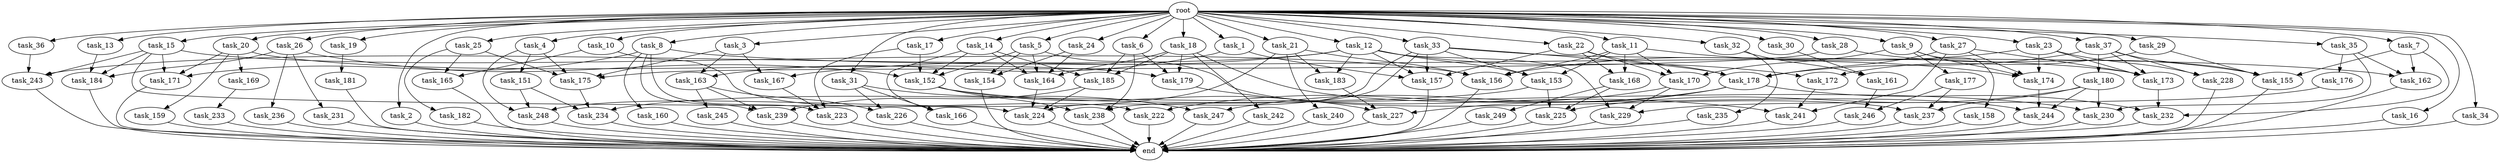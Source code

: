 digraph G {
  task_162 [size="10136122818.559999"];
  task_240 [size="773094113.280000"];
  task_15 [size="10.240000"];
  task_229 [size="21045339750.400002"];
  task_161 [size="15547781611.520000"];
  task_9 [size="10.240000"];
  task_163 [size="2748779069.440000"];
  task_183 [size="6270652252.160000"];
  task_4 [size="10.240000"];
  task_179 [size="9792525434.880001"];
  task_20 [size="10.240000"];
  task_166 [size="4294967296.000000"];
  task_13 [size="10.240000"];
  task_14 [size="10.240000"];
  task_174 [size="16922171146.240000"];
  task_32 [size="10.240000"];
  task_3 [size="10.240000"];
  task_159 [size="4209067950.080000"];
  task_5 [size="10.240000"];
  task_169 [size="4209067950.080000"];
  task_236 [size="2147483648.000000"];
  task_155 [size="18038862643.200001"];
  task_185 [size="7730941132.800000"];
  task_156 [size="10737418240.000000"];
  task_231 [size="2147483648.000000"];
  task_26 [size="10.240000"];
  task_28 [size="10.240000"];
  task_19 [size="10.240000"];
  task_158 [size="6957847019.520000"];
  task_175 [size="4638564679.680000"];
  task_233 [size="8589934592.000000"];
  task_2 [size="10.240000"];
  task_181 [size="773094113.280000"];
  task_172 [size="8589934592.000000"];
  task_7 [size="10.240000"];
  task_176 [size="773094113.280000"];
  task_25 [size="10.240000"];
  task_222 [size="15547781611.520000"];
  task_31 [size="10.240000"];
  task_232 [size="17179869184.000000"];
  task_1 [size="10.240000"];
  task_226 [size="3521873182.720000"];
  task_23 [size="10.240000"];
  task_238 [size="15204184227.840000"];
  task_237 [size="8933531975.680000"];
  task_154 [size="6270652252.160000"];
  task_29 [size="10.240000"];
  task_173 [size="14173392076.800001"];
  task_180 [size="4209067950.080000"];
  task_223 [size="5239860101.120000"];
  task_171 [size="6356551598.080000"];
  task_184 [size="5669356830.720000"];
  task_244 [size="3865470566.400000"];
  task_24 [size="10.240000"];
  task_18 [size="10.240000"];
  task_167 [size="6871947673.600000"];
  task_243 [size="12369505812.480000"];
  task_249 [size="5497558138.880000"];
  task_242 [size="1374389534.720000"];
  task_170 [size="13829794693.120001"];
  task_245 [size="1374389534.720000"];
  task_157 [size="13743895347.200001"];
  task_165 [size="7301444403.200000"];
  task_230 [size="6614249635.840000"];
  task_22 [size="10.240000"];
  task_248 [size="10136122818.559999"];
  task_168 [size="6871947673.600000"];
  task_224 [size="14173392076.800001"];
  task_21 [size="10.240000"];
  task_177 [size="6957847019.520000"];
  task_164 [size="9792525434.880001"];
  task_16 [size="10.240000"];
  task_30 [size="10.240000"];
  task_246 [size="8589934592.000000"];
  task_8 [size="10.240000"];
  task_12 [size="10.240000"];
  task_34 [size="10.240000"];
  root [size="0.000000"];
  task_17 [size="10.240000"];
  end [size="0.000000"];
  task_152 [size="12884901888.000000"];
  task_151 [size="773094113.280000"];
  task_10 [size="10.240000"];
  task_27 [size="10.240000"];
  task_182 [size="343597383.680000"];
  task_6 [size="10.240000"];
  task_37 [size="10.240000"];
  task_35 [size="10.240000"];
  task_33 [size="10.240000"];
  task_241 [size="4294967296.000000"];
  task_225 [size="6614249635.840000"];
  task_239 [size="9105330667.520000"];
  task_228 [size="7301444403.200000"];
  task_234 [size="14860586844.160000"];
  task_247 [size="7645041786.880000"];
  task_11 [size="10.240000"];
  task_227 [size="15204184227.840000"];
  task_153 [size="16492674416.639999"];
  task_36 [size="10.240000"];
  task_178 [size="12455405158.400000"];
  task_235 [size="8589934592.000000"];
  task_160 [size="773094113.280000"];

  task_162 -> end [size="1.000000"];
  task_240 -> end [size="1.000000"];
  task_15 -> task_243 [size="134217728.000000"];
  task_15 -> task_171 [size="134217728.000000"];
  task_15 -> task_224 [size="134217728.000000"];
  task_15 -> task_156 [size="134217728.000000"];
  task_15 -> task_184 [size="134217728.000000"];
  task_229 -> end [size="1.000000"];
  task_161 -> task_246 [size="536870912.000000"];
  task_9 -> task_158 [size="679477248.000000"];
  task_9 -> task_177 [size="679477248.000000"];
  task_9 -> task_174 [size="679477248.000000"];
  task_9 -> task_170 [size="679477248.000000"];
  task_163 -> task_239 [size="134217728.000000"];
  task_163 -> task_226 [size="134217728.000000"];
  task_163 -> task_245 [size="134217728.000000"];
  task_183 -> task_227 [size="411041792.000000"];
  task_4 -> task_151 [size="75497472.000000"];
  task_4 -> task_175 [size="75497472.000000"];
  task_4 -> task_248 [size="75497472.000000"];
  task_179 -> task_241 [size="75497472.000000"];
  task_20 -> task_179 [size="411041792.000000"];
  task_20 -> task_159 [size="411041792.000000"];
  task_20 -> task_169 [size="411041792.000000"];
  task_20 -> task_171 [size="411041792.000000"];
  task_166 -> end [size="1.000000"];
  task_13 -> task_184 [size="209715200.000000"];
  task_14 -> task_152 [size="209715200.000000"];
  task_14 -> task_164 [size="209715200.000000"];
  task_14 -> task_166 [size="209715200.000000"];
  task_14 -> task_185 [size="209715200.000000"];
  task_174 -> task_244 [size="209715200.000000"];
  task_32 -> task_235 [size="838860800.000000"];
  task_32 -> task_161 [size="838860800.000000"];
  task_3 -> task_167 [size="134217728.000000"];
  task_3 -> task_175 [size="134217728.000000"];
  task_3 -> task_163 [size="134217728.000000"];
  task_159 -> end [size="1.000000"];
  task_5 -> task_154 [size="536870912.000000"];
  task_5 -> task_237 [size="536870912.000000"];
  task_5 -> task_164 [size="536870912.000000"];
  task_5 -> task_152 [size="536870912.000000"];
  task_169 -> task_233 [size="838860800.000000"];
  task_236 -> end [size="1.000000"];
  task_155 -> end [size="1.000000"];
  task_185 -> task_239 [size="679477248.000000"];
  task_185 -> task_224 [size="679477248.000000"];
  task_156 -> end [size="1.000000"];
  task_231 -> end [size="1.000000"];
  task_26 -> task_231 [size="209715200.000000"];
  task_26 -> task_236 [size="209715200.000000"];
  task_26 -> task_152 [size="209715200.000000"];
  task_26 -> task_184 [size="209715200.000000"];
  task_28 -> task_155 [size="209715200.000000"];
  task_28 -> task_175 [size="209715200.000000"];
  task_19 -> task_181 [size="75497472.000000"];
  task_158 -> end [size="1.000000"];
  task_175 -> task_234 [size="536870912.000000"];
  task_233 -> end [size="1.000000"];
  task_2 -> end [size="1.000000"];
  task_181 -> end [size="1.000000"];
  task_172 -> task_241 [size="209715200.000000"];
  task_7 -> task_155 [size="838860800.000000"];
  task_7 -> task_162 [size="838860800.000000"];
  task_7 -> task_232 [size="838860800.000000"];
  task_176 -> task_229 [size="679477248.000000"];
  task_25 -> task_175 [size="33554432.000000"];
  task_25 -> task_165 [size="33554432.000000"];
  task_25 -> task_182 [size="33554432.000000"];
  task_222 -> end [size="1.000000"];
  task_31 -> task_226 [size="209715200.000000"];
  task_31 -> task_166 [size="209715200.000000"];
  task_31 -> task_247 [size="209715200.000000"];
  task_232 -> end [size="1.000000"];
  task_1 -> task_157 [size="134217728.000000"];
  task_1 -> task_163 [size="134217728.000000"];
  task_226 -> end [size="1.000000"];
  task_23 -> task_228 [size="301989888.000000"];
  task_23 -> task_156 [size="301989888.000000"];
  task_23 -> task_173 [size="301989888.000000"];
  task_23 -> task_174 [size="301989888.000000"];
  task_238 -> end [size="1.000000"];
  task_237 -> end [size="1.000000"];
  task_154 -> end [size="1.000000"];
  task_29 -> task_155 [size="301989888.000000"];
  task_29 -> task_172 [size="301989888.000000"];
  task_173 -> task_232 [size="301989888.000000"];
  task_180 -> task_225 [size="33554432.000000"];
  task_180 -> task_244 [size="33554432.000000"];
  task_180 -> task_237 [size="33554432.000000"];
  task_180 -> task_230 [size="33554432.000000"];
  task_223 -> end [size="1.000000"];
  task_171 -> end [size="1.000000"];
  task_184 -> end [size="1.000000"];
  task_244 -> end [size="1.000000"];
  task_24 -> task_154 [size="75497472.000000"];
  task_24 -> task_164 [size="75497472.000000"];
  task_18 -> task_244 [size="134217728.000000"];
  task_18 -> task_179 [size="134217728.000000"];
  task_18 -> task_242 [size="134217728.000000"];
  task_18 -> task_164 [size="134217728.000000"];
  task_18 -> task_185 [size="134217728.000000"];
  task_167 -> task_223 [size="134217728.000000"];
  task_243 -> end [size="1.000000"];
  task_249 -> end [size="1.000000"];
  task_242 -> end [size="1.000000"];
  task_170 -> task_222 [size="838860800.000000"];
  task_170 -> task_229 [size="838860800.000000"];
  task_245 -> end [size="1.000000"];
  task_157 -> end [size="1.000000"];
  task_165 -> end [size="1.000000"];
  task_230 -> end [size="1.000000"];
  task_22 -> task_168 [size="134217728.000000"];
  task_22 -> task_157 [size="134217728.000000"];
  task_22 -> task_178 [size="134217728.000000"];
  task_22 -> task_170 [size="134217728.000000"];
  task_248 -> end [size="1.000000"];
  task_168 -> task_225 [size="536870912.000000"];
  task_168 -> task_249 [size="536870912.000000"];
  task_224 -> end [size="1.000000"];
  task_21 -> task_183 [size="75497472.000000"];
  task_21 -> task_156 [size="75497472.000000"];
  task_21 -> task_248 [size="75497472.000000"];
  task_21 -> task_240 [size="75497472.000000"];
  task_177 -> task_246 [size="301989888.000000"];
  task_177 -> task_237 [size="301989888.000000"];
  task_164 -> task_224 [size="33554432.000000"];
  task_16 -> end [size="1.000000"];
  task_30 -> task_161 [size="679477248.000000"];
  task_246 -> end [size="1.000000"];
  task_8 -> task_162 [size="75497472.000000"];
  task_8 -> task_223 [size="75497472.000000"];
  task_8 -> task_160 [size="75497472.000000"];
  task_8 -> task_171 [size="75497472.000000"];
  task_8 -> task_239 [size="75497472.000000"];
  task_12 -> task_167 [size="536870912.000000"];
  task_12 -> task_157 [size="536870912.000000"];
  task_12 -> task_183 [size="536870912.000000"];
  task_12 -> task_153 [size="536870912.000000"];
  task_12 -> task_243 [size="536870912.000000"];
  task_12 -> task_229 [size="536870912.000000"];
  task_12 -> task_172 [size="536870912.000000"];
  task_34 -> end [size="1.000000"];
  root -> task_26 [size="1.000000"];
  root -> task_8 [size="1.000000"];
  root -> task_34 [size="1.000000"];
  root -> task_28 [size="1.000000"];
  root -> task_15 [size="1.000000"];
  root -> task_29 [size="1.000000"];
  root -> task_17 [size="1.000000"];
  root -> task_9 [size="1.000000"];
  root -> task_6 [size="1.000000"];
  root -> task_2 [size="1.000000"];
  root -> task_10 [size="1.000000"];
  root -> task_27 [size="1.000000"];
  root -> task_7 [size="1.000000"];
  root -> task_4 [size="1.000000"];
  root -> task_24 [size="1.000000"];
  root -> task_25 [size="1.000000"];
  root -> task_18 [size="1.000000"];
  root -> task_20 [size="1.000000"];
  root -> task_35 [size="1.000000"];
  root -> task_13 [size="1.000000"];
  root -> task_31 [size="1.000000"];
  root -> task_14 [size="1.000000"];
  root -> task_1 [size="1.000000"];
  root -> task_23 [size="1.000000"];
  root -> task_11 [size="1.000000"];
  root -> task_3 [size="1.000000"];
  root -> task_37 [size="1.000000"];
  root -> task_32 [size="1.000000"];
  root -> task_5 [size="1.000000"];
  root -> task_12 [size="1.000000"];
  root -> task_22 [size="1.000000"];
  root -> task_19 [size="1.000000"];
  root -> task_33 [size="1.000000"];
  root -> task_36 [size="1.000000"];
  root -> task_21 [size="1.000000"];
  root -> task_16 [size="1.000000"];
  root -> task_30 [size="1.000000"];
  task_17 -> task_223 [size="301989888.000000"];
  task_17 -> task_152 [size="301989888.000000"];
  task_152 -> task_227 [size="536870912.000000"];
  task_152 -> task_230 [size="536870912.000000"];
  task_152 -> task_238 [size="536870912.000000"];
  task_151 -> task_234 [size="838860800.000000"];
  task_151 -> task_248 [size="838860800.000000"];
  task_10 -> task_222 [size="679477248.000000"];
  task_10 -> task_165 [size="679477248.000000"];
  task_27 -> task_178 [size="134217728.000000"];
  task_27 -> task_174 [size="134217728.000000"];
  task_27 -> task_173 [size="134217728.000000"];
  task_27 -> task_241 [size="134217728.000000"];
  task_182 -> end [size="1.000000"];
  task_6 -> task_179 [size="411041792.000000"];
  task_6 -> task_238 [size="411041792.000000"];
  task_6 -> task_185 [size="411041792.000000"];
  task_37 -> task_155 [size="411041792.000000"];
  task_37 -> task_178 [size="411041792.000000"];
  task_37 -> task_228 [size="411041792.000000"];
  task_37 -> task_173 [size="411041792.000000"];
  task_37 -> task_180 [size="411041792.000000"];
  task_35 -> task_162 [size="75497472.000000"];
  task_35 -> task_176 [size="75497472.000000"];
  task_35 -> task_230 [size="75497472.000000"];
  task_33 -> task_178 [size="536870912.000000"];
  task_33 -> task_157 [size="536870912.000000"];
  task_33 -> task_224 [size="536870912.000000"];
  task_33 -> task_153 [size="536870912.000000"];
  task_33 -> task_173 [size="536870912.000000"];
  task_33 -> task_238 [size="536870912.000000"];
  task_241 -> end [size="1.000000"];
  task_225 -> end [size="1.000000"];
  task_239 -> end [size="1.000000"];
  task_228 -> end [size="1.000000"];
  task_234 -> end [size="1.000000"];
  task_247 -> end [size="1.000000"];
  task_11 -> task_168 [size="536870912.000000"];
  task_11 -> task_156 [size="536870912.000000"];
  task_11 -> task_174 [size="536870912.000000"];
  task_11 -> task_170 [size="536870912.000000"];
  task_11 -> task_153 [size="536870912.000000"];
  task_227 -> end [size="1.000000"];
  task_153 -> task_225 [size="75497472.000000"];
  task_153 -> task_234 [size="75497472.000000"];
  task_36 -> task_243 [size="536870912.000000"];
  task_178 -> task_232 [size="536870912.000000"];
  task_178 -> task_227 [size="536870912.000000"];
  task_178 -> task_247 [size="536870912.000000"];
  task_235 -> end [size="1.000000"];
  task_160 -> end [size="1.000000"];
}

